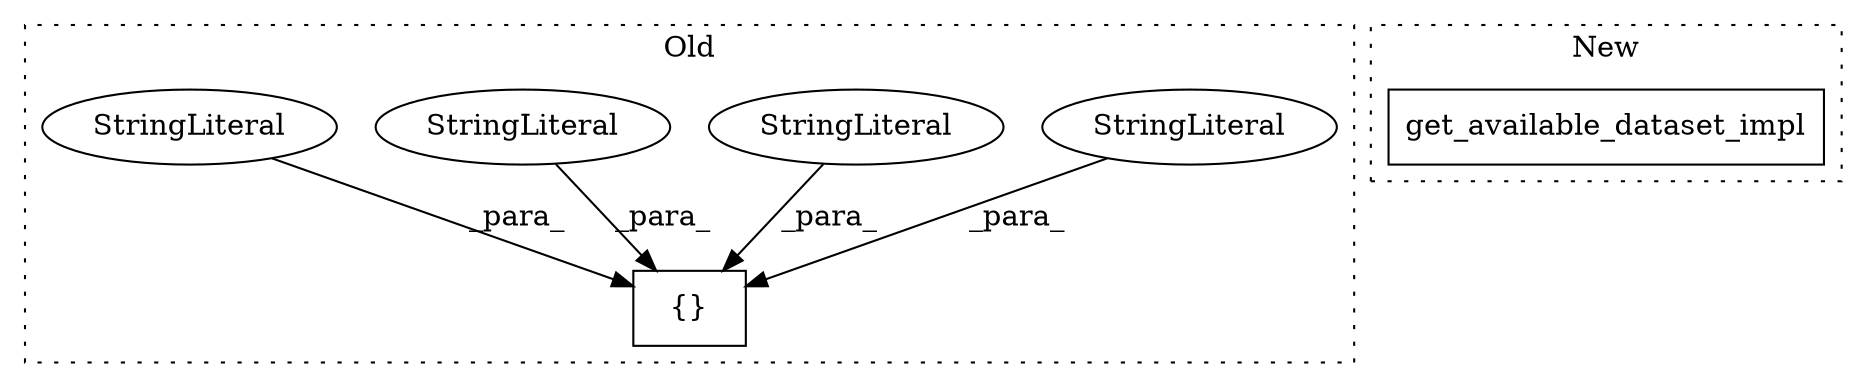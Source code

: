 digraph G {
subgraph cluster0 {
1 [label="{}" a="4" s="9575,9604" l="1,1" shape="box"];
3 [label="StringLiteral" a="45" s="9598" l="6" shape="ellipse"];
4 [label="StringLiteral" a="45" s="9582" l="6" shape="ellipse"];
5 [label="StringLiteral" a="45" s="9576" l="5" shape="ellipse"];
6 [label="StringLiteral" a="45" s="9589" l="8" shape="ellipse"];
label = "Old";
style="dotted";
}
subgraph cluster1 {
2 [label="get_available_dataset_impl" a="32" s="9579" l="28" shape="box"];
label = "New";
style="dotted";
}
3 -> 1 [label="_para_"];
4 -> 1 [label="_para_"];
5 -> 1 [label="_para_"];
6 -> 1 [label="_para_"];
}